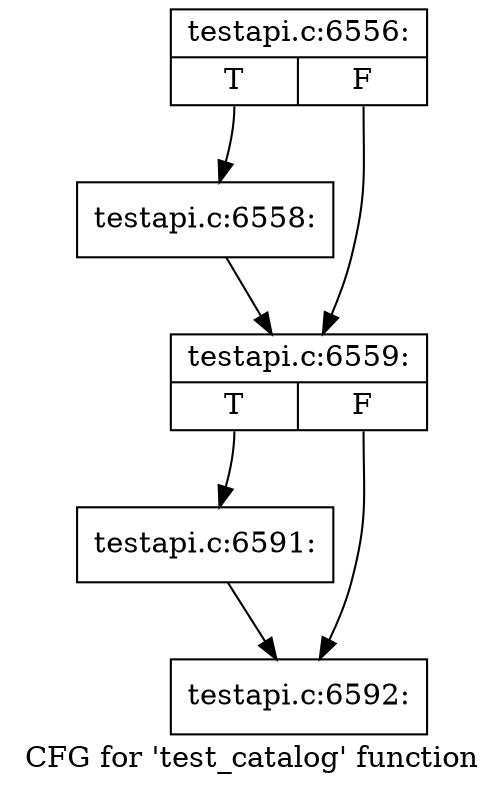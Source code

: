 digraph "CFG for 'test_catalog' function" {
	label="CFG for 'test_catalog' function";

	Node0x43648b0 [shape=record,label="{testapi.c:6556:|{<s0>T|<s1>F}}"];
	Node0x43648b0:s0 -> Node0x436eaa0;
	Node0x43648b0:s1 -> Node0x4364830;
	Node0x436eaa0 [shape=record,label="{testapi.c:6558:}"];
	Node0x436eaa0 -> Node0x4364830;
	Node0x4364830 [shape=record,label="{testapi.c:6559:|{<s0>T|<s1>F}}"];
	Node0x4364830:s0 -> Node0x4371b50;
	Node0x4364830:s1 -> Node0x4375c50;
	Node0x4371b50 [shape=record,label="{testapi.c:6591:}"];
	Node0x4371b50 -> Node0x4375c50;
	Node0x4375c50 [shape=record,label="{testapi.c:6592:}"];
}
